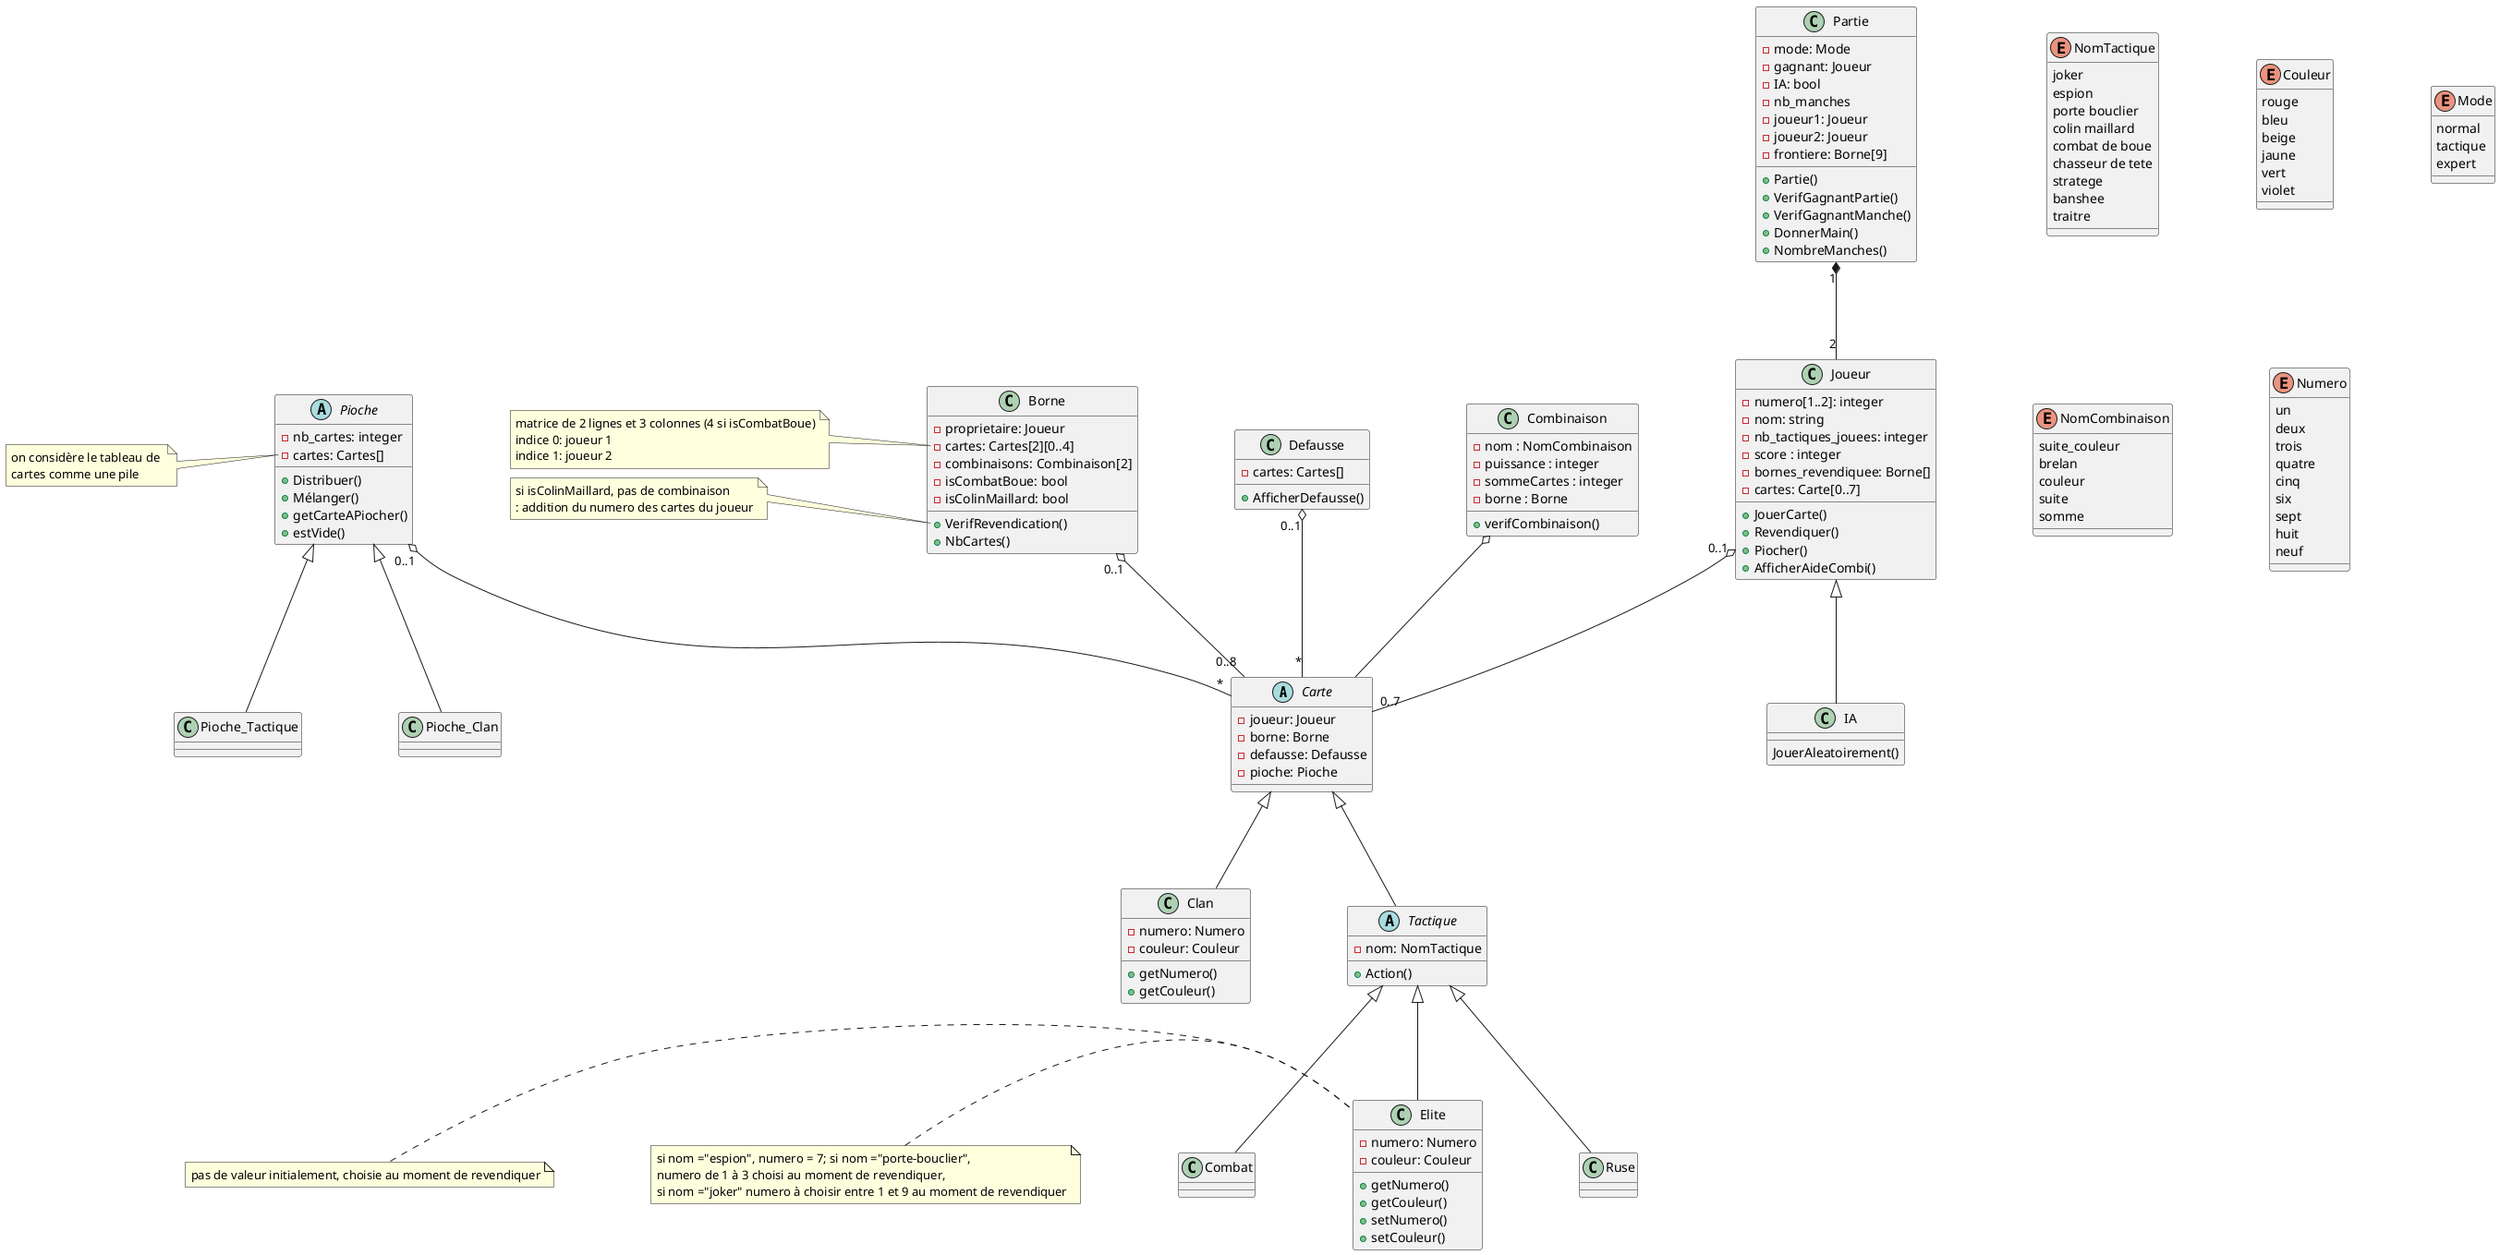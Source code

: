 @startuml
skinparam nodesep 105
skinparam ranksep 105

abstract class Carte{
    - joueur: Joueur
    - borne: Borne
    - defausse: Defausse
    - pioche: Pioche
}

note left of Carte::numero_borne
     -1 si elle peut pas être placée sur une borne
     0 si pas sur une borne actuellement
 end note
 
note left of Carte::numero_joueur
     0 si n'est pas dans la main d'un joueur
 end note
 

abstract class Pioche {
- nb_cartes: integer
- cartes: Cartes[]

+Distribuer()
+Mélanger()
+getCarteAPiocher()
+estVide()
}

note left of Pioche::cartes
     on considère le tableau de 
     cartes comme une pile
 end note

class Pioche_Clan{
}

class Pioche_Tactique{
}

class Defausse {
    -cartes: Cartes[]
    +AfficherDefausse()
}

class Clan {
    - numero: Numero
    - couleur: Couleur
    +getNumero()
    +getCouleur()
}

abstract class Tactique {
    -nom: NomTactique
    
    +Action()
}

enum NomTactique{
joker
espion
porte bouclier
colin maillard
combat de boue
chasseur de tete
stratege
banshee
traitre    
}

class Ruse {
}

class Elite {
    -numero: Numero
    -couleur: Couleur
    +getNumero()
    +getCouleur()
    +setNumero()
    +setCouleur()
}
 
  
class Combat {
}

note left of Elite
         si nom ="espion", numero = 7; si nom ="porte-bouclier", 
         numero de 1 à 3 choisi au moment de revendiquer,
         si nom ="joker" numero à choisir entre 1 et 9 au moment de revendiquer
 end note

note left of Elite
         pas de valeur initialement, choisie au moment de revendiquer
 end note

class Partie {

    -mode: Mode
    -gagnant: Joueur
    -IA: bool
    - nb_manches
    - joueur1: Joueur
    - joueur2: Joueur
    - frontiere: Borne[9]
    + Partie()
    +VerifGagnantPartie()
    +VerifGagnantManche() 
    +DonnerMain()   
    +NombreManches()

}


class Joueur {

    -numero[1..2]: integer
    -nom: string
    -nb_tactiques_jouees: integer
    -score : integer
    -bornes_revendiquee: Borne[]
    -cartes: Carte[0..7]

    +JouerCarte()
    +Revendiquer()
    +Piocher() 
    +AfficherAideCombi()  
}

class IA {

    JouerAleatoirement()    

}

class Borne {

    -proprietaire: Joueur
    -cartes: Cartes[2][0..4]
    -combinaisons: Combinaison[2]
    -isCombatBoue: bool
    -isColinMaillard: bool

    + VerifRevendication()
    + NbCartes()

}

note left of Borne::cartes
matrice de 2 lignes et 3 colonnes (4 si isCombatBoue)
indice 0: joueur 1
indice 1: joueur 2
end note

note left of Borne::VerifRevendication()
        si isColinMaillard, pas de combinaison 
        : addition du numero des cartes du joueur
end note


enum Couleur {
rouge
bleu
beige
jaune
vert
violet
}

enum Mode{
normal
tactique
expert
}

class Combinaison {
    - nom : NomCombinaison
    - puissance : integer
    - sommeCartes : integer
    - borne : Borne
    + verifCombinaison()
    }

enum NomCombinaison{
    suite_couleur
    brelan
    couleur
    suite
    somme
}

enum Numero{
un
deux
trois
quatre
cinq
six
sept
huit
neuf 
}

Pioche <|-- Pioche_Clan
Pioche <|-- Pioche_Tactique

Joueur <|-- IA

Carte <|-- Clan
Carte <|-d- Tactique

Tactique <|-- Ruse
Tactique <|-- Elite
Tactique <|-- Combat

Partie "1" *-- "2" Joueur
Combinaison o-- Carte
Pioche "0..1" o-- "*" Carte
Borne "0..1" o-- "0..8" Carte
Defausse "0..1" o-- "*" Carte
Joueur "0..1" o-- "0..7" Carte

@enduml
